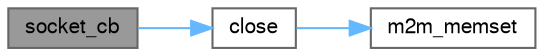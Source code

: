 digraph "socket_cb"
{
 // LATEX_PDF_SIZE
  bgcolor="transparent";
  edge [fontname=FreeSans,fontsize=10,labelfontname=FreeSans,labelfontsize=10];
  node [fontname=FreeSans,fontsize=10,shape=box,height=0.2,width=0.4];
  rankdir="LR";
  Node1 [label="socket_cb",height=0.2,width=0.4,color="gray40", fillcolor="grey60", style="filled", fontcolor="black",tooltip="Callback function of TCP client socket."];
  Node1 -> Node2 [color="steelblue1",style="solid"];
  Node2 [label="close",height=0.2,width=0.4,color="grey40", fillcolor="white", style="filled",URL="$group___close_socket_fn.html#ga0bd24b8455319e7c40b61a0835b25bb1",tooltip=" "];
  Node2 -> Node3 [color="steelblue1",style="solid"];
  Node3 [label="m2m_memset",height=0.2,width=0.4,color="grey40", fillcolor="white", style="filled",URL="$group___c_o_m_m_o_n_a_p_i.html#ga245e71a174d65f12926883f76752df93",tooltip="Set specified number of data bytes in specified data buffer to specified value."];
}

